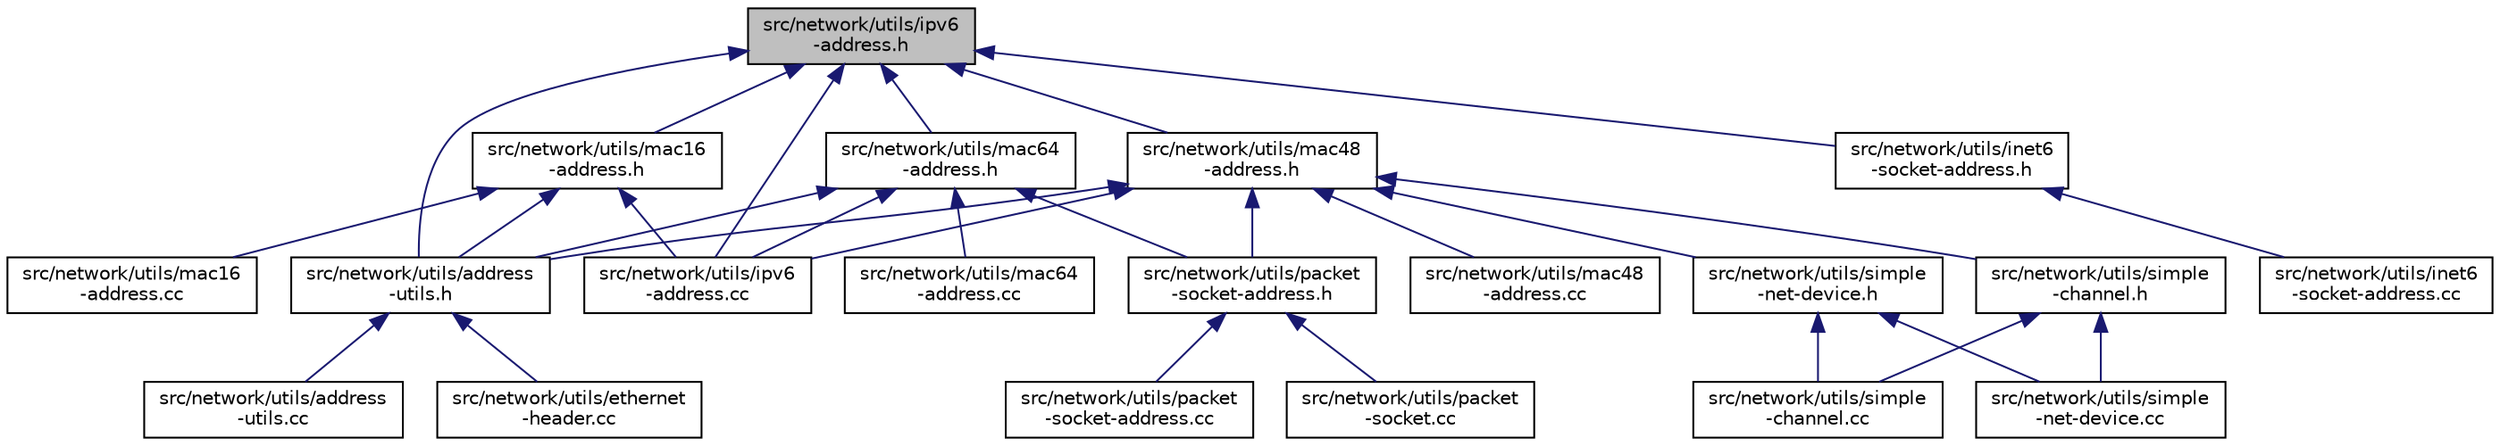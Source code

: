 digraph "src/network/utils/ipv6-address.h"
{
 // LATEX_PDF_SIZE
  edge [fontname="Helvetica",fontsize="10",labelfontname="Helvetica",labelfontsize="10"];
  node [fontname="Helvetica",fontsize="10",shape=record];
  Node1 [label="src/network/utils/ipv6\l-address.h",height=0.2,width=0.4,color="black", fillcolor="grey75", style="filled", fontcolor="black",tooltip=" "];
  Node1 -> Node2 [dir="back",color="midnightblue",fontsize="10",style="solid",fontname="Helvetica"];
  Node2 [label="src/network/utils/address\l-utils.h",height=0.2,width=0.4,color="black", fillcolor="white", style="filled",URL="$address-utils_8h.html",tooltip=" "];
  Node2 -> Node3 [dir="back",color="midnightblue",fontsize="10",style="solid",fontname="Helvetica"];
  Node3 [label="src/network/utils/address\l-utils.cc",height=0.2,width=0.4,color="black", fillcolor="white", style="filled",URL="$address-utils_8cc.html",tooltip=" "];
  Node2 -> Node4 [dir="back",color="midnightblue",fontsize="10",style="solid",fontname="Helvetica"];
  Node4 [label="src/network/utils/ethernet\l-header.cc",height=0.2,width=0.4,color="black", fillcolor="white", style="filled",URL="$ethernet-header_8cc.html",tooltip=" "];
  Node1 -> Node5 [dir="back",color="midnightblue",fontsize="10",style="solid",fontname="Helvetica"];
  Node5 [label="src/network/utils/inet6\l-socket-address.h",height=0.2,width=0.4,color="black", fillcolor="white", style="filled",URL="$inet6-socket-address_8h.html",tooltip=" "];
  Node5 -> Node6 [dir="back",color="midnightblue",fontsize="10",style="solid",fontname="Helvetica"];
  Node6 [label="src/network/utils/inet6\l-socket-address.cc",height=0.2,width=0.4,color="black", fillcolor="white", style="filled",URL="$inet6-socket-address_8cc.html",tooltip=" "];
  Node1 -> Node7 [dir="back",color="midnightblue",fontsize="10",style="solid",fontname="Helvetica"];
  Node7 [label="src/network/utils/ipv6\l-address.cc",height=0.2,width=0.4,color="black", fillcolor="white", style="filled",URL="$ipv6-address_8cc.html",tooltip=" "];
  Node1 -> Node8 [dir="back",color="midnightblue",fontsize="10",style="solid",fontname="Helvetica"];
  Node8 [label="src/network/utils/mac16\l-address.h",height=0.2,width=0.4,color="black", fillcolor="white", style="filled",URL="$mac16-address_8h.html",tooltip=" "];
  Node8 -> Node2 [dir="back",color="midnightblue",fontsize="10",style="solid",fontname="Helvetica"];
  Node8 -> Node7 [dir="back",color="midnightblue",fontsize="10",style="solid",fontname="Helvetica"];
  Node8 -> Node9 [dir="back",color="midnightblue",fontsize="10",style="solid",fontname="Helvetica"];
  Node9 [label="src/network/utils/mac16\l-address.cc",height=0.2,width=0.4,color="black", fillcolor="white", style="filled",URL="$mac16-address_8cc.html",tooltip=" "];
  Node1 -> Node10 [dir="back",color="midnightblue",fontsize="10",style="solid",fontname="Helvetica"];
  Node10 [label="src/network/utils/mac48\l-address.h",height=0.2,width=0.4,color="black", fillcolor="white", style="filled",URL="$mac48-address_8h.html",tooltip=" "];
  Node10 -> Node2 [dir="back",color="midnightblue",fontsize="10",style="solid",fontname="Helvetica"];
  Node10 -> Node7 [dir="back",color="midnightblue",fontsize="10",style="solid",fontname="Helvetica"];
  Node10 -> Node11 [dir="back",color="midnightblue",fontsize="10",style="solid",fontname="Helvetica"];
  Node11 [label="src/network/utils/mac48\l-address.cc",height=0.2,width=0.4,color="black", fillcolor="white", style="filled",URL="$mac48-address_8cc.html",tooltip=" "];
  Node10 -> Node12 [dir="back",color="midnightblue",fontsize="10",style="solid",fontname="Helvetica"];
  Node12 [label="src/network/utils/packet\l-socket-address.h",height=0.2,width=0.4,color="black", fillcolor="white", style="filled",URL="$packet-socket-address_8h.html",tooltip=" "];
  Node12 -> Node13 [dir="back",color="midnightblue",fontsize="10",style="solid",fontname="Helvetica"];
  Node13 [label="src/network/utils/packet\l-socket-address.cc",height=0.2,width=0.4,color="black", fillcolor="white", style="filled",URL="$packet-socket-address_8cc.html",tooltip=" "];
  Node12 -> Node14 [dir="back",color="midnightblue",fontsize="10",style="solid",fontname="Helvetica"];
  Node14 [label="src/network/utils/packet\l-socket.cc",height=0.2,width=0.4,color="black", fillcolor="white", style="filled",URL="$packet-socket_8cc.html",tooltip=" "];
  Node10 -> Node15 [dir="back",color="midnightblue",fontsize="10",style="solid",fontname="Helvetica"];
  Node15 [label="src/network/utils/simple\l-channel.h",height=0.2,width=0.4,color="black", fillcolor="white", style="filled",URL="$simple-channel_8h.html",tooltip=" "];
  Node15 -> Node16 [dir="back",color="midnightblue",fontsize="10",style="solid",fontname="Helvetica"];
  Node16 [label="src/network/utils/simple\l-channel.cc",height=0.2,width=0.4,color="black", fillcolor="white", style="filled",URL="$simple-channel_8cc.html",tooltip=" "];
  Node15 -> Node17 [dir="back",color="midnightblue",fontsize="10",style="solid",fontname="Helvetica"];
  Node17 [label="src/network/utils/simple\l-net-device.cc",height=0.2,width=0.4,color="black", fillcolor="white", style="filled",URL="$simple-net-device_8cc.html",tooltip=" "];
  Node10 -> Node18 [dir="back",color="midnightblue",fontsize="10",style="solid",fontname="Helvetica"];
  Node18 [label="src/network/utils/simple\l-net-device.h",height=0.2,width=0.4,color="black", fillcolor="white", style="filled",URL="$simple-net-device_8h.html",tooltip=" "];
  Node18 -> Node16 [dir="back",color="midnightblue",fontsize="10",style="solid",fontname="Helvetica"];
  Node18 -> Node17 [dir="back",color="midnightblue",fontsize="10",style="solid",fontname="Helvetica"];
  Node1 -> Node19 [dir="back",color="midnightblue",fontsize="10",style="solid",fontname="Helvetica"];
  Node19 [label="src/network/utils/mac64\l-address.h",height=0.2,width=0.4,color="black", fillcolor="white", style="filled",URL="$mac64-address_8h.html",tooltip=" "];
  Node19 -> Node2 [dir="back",color="midnightblue",fontsize="10",style="solid",fontname="Helvetica"];
  Node19 -> Node7 [dir="back",color="midnightblue",fontsize="10",style="solid",fontname="Helvetica"];
  Node19 -> Node20 [dir="back",color="midnightblue",fontsize="10",style="solid",fontname="Helvetica"];
  Node20 [label="src/network/utils/mac64\l-address.cc",height=0.2,width=0.4,color="black", fillcolor="white", style="filled",URL="$mac64-address_8cc.html",tooltip=" "];
  Node19 -> Node12 [dir="back",color="midnightblue",fontsize="10",style="solid",fontname="Helvetica"];
}
